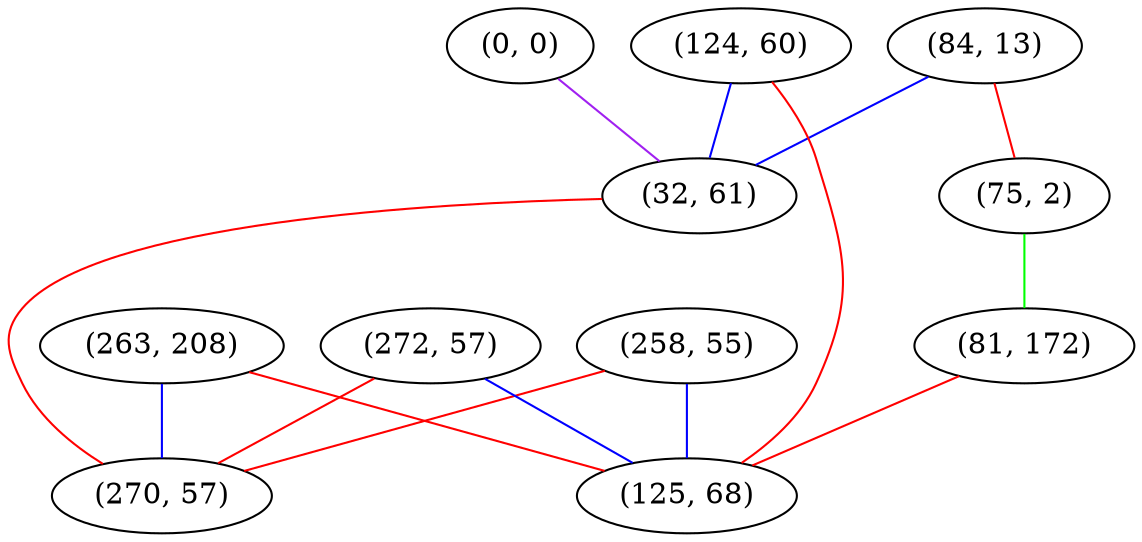 graph "" {
"(84, 13)";
"(0, 0)";
"(75, 2)";
"(124, 60)";
"(258, 55)";
"(263, 208)";
"(81, 172)";
"(272, 57)";
"(125, 68)";
"(32, 61)";
"(270, 57)";
"(84, 13)" -- "(75, 2)"  [color=red, key=0, weight=1];
"(84, 13)" -- "(32, 61)"  [color=blue, key=0, weight=3];
"(0, 0)" -- "(32, 61)"  [color=purple, key=0, weight=4];
"(75, 2)" -- "(81, 172)"  [color=green, key=0, weight=2];
"(124, 60)" -- "(125, 68)"  [color=red, key=0, weight=1];
"(124, 60)" -- "(32, 61)"  [color=blue, key=0, weight=3];
"(258, 55)" -- "(270, 57)"  [color=red, key=0, weight=1];
"(258, 55)" -- "(125, 68)"  [color=blue, key=0, weight=3];
"(263, 208)" -- "(125, 68)"  [color=red, key=0, weight=1];
"(263, 208)" -- "(270, 57)"  [color=blue, key=0, weight=3];
"(81, 172)" -- "(125, 68)"  [color=red, key=0, weight=1];
"(272, 57)" -- "(270, 57)"  [color=red, key=0, weight=1];
"(272, 57)" -- "(125, 68)"  [color=blue, key=0, weight=3];
"(32, 61)" -- "(270, 57)"  [color=red, key=0, weight=1];
}
